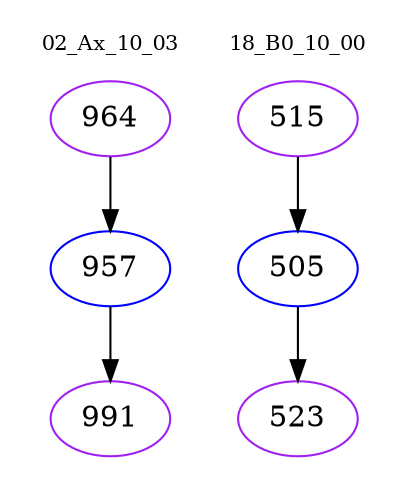 digraph{
subgraph cluster_0 {
color = white
label = "02_Ax_10_03";
fontsize=10;
T0_964 [label="964", color="purple"]
T0_964 -> T0_957 [color="black"]
T0_957 [label="957", color="blue"]
T0_957 -> T0_991 [color="black"]
T0_991 [label="991", color="purple"]
}
subgraph cluster_1 {
color = white
label = "18_B0_10_00";
fontsize=10;
T1_515 [label="515", color="purple"]
T1_515 -> T1_505 [color="black"]
T1_505 [label="505", color="blue"]
T1_505 -> T1_523 [color="black"]
T1_523 [label="523", color="purple"]
}
}
